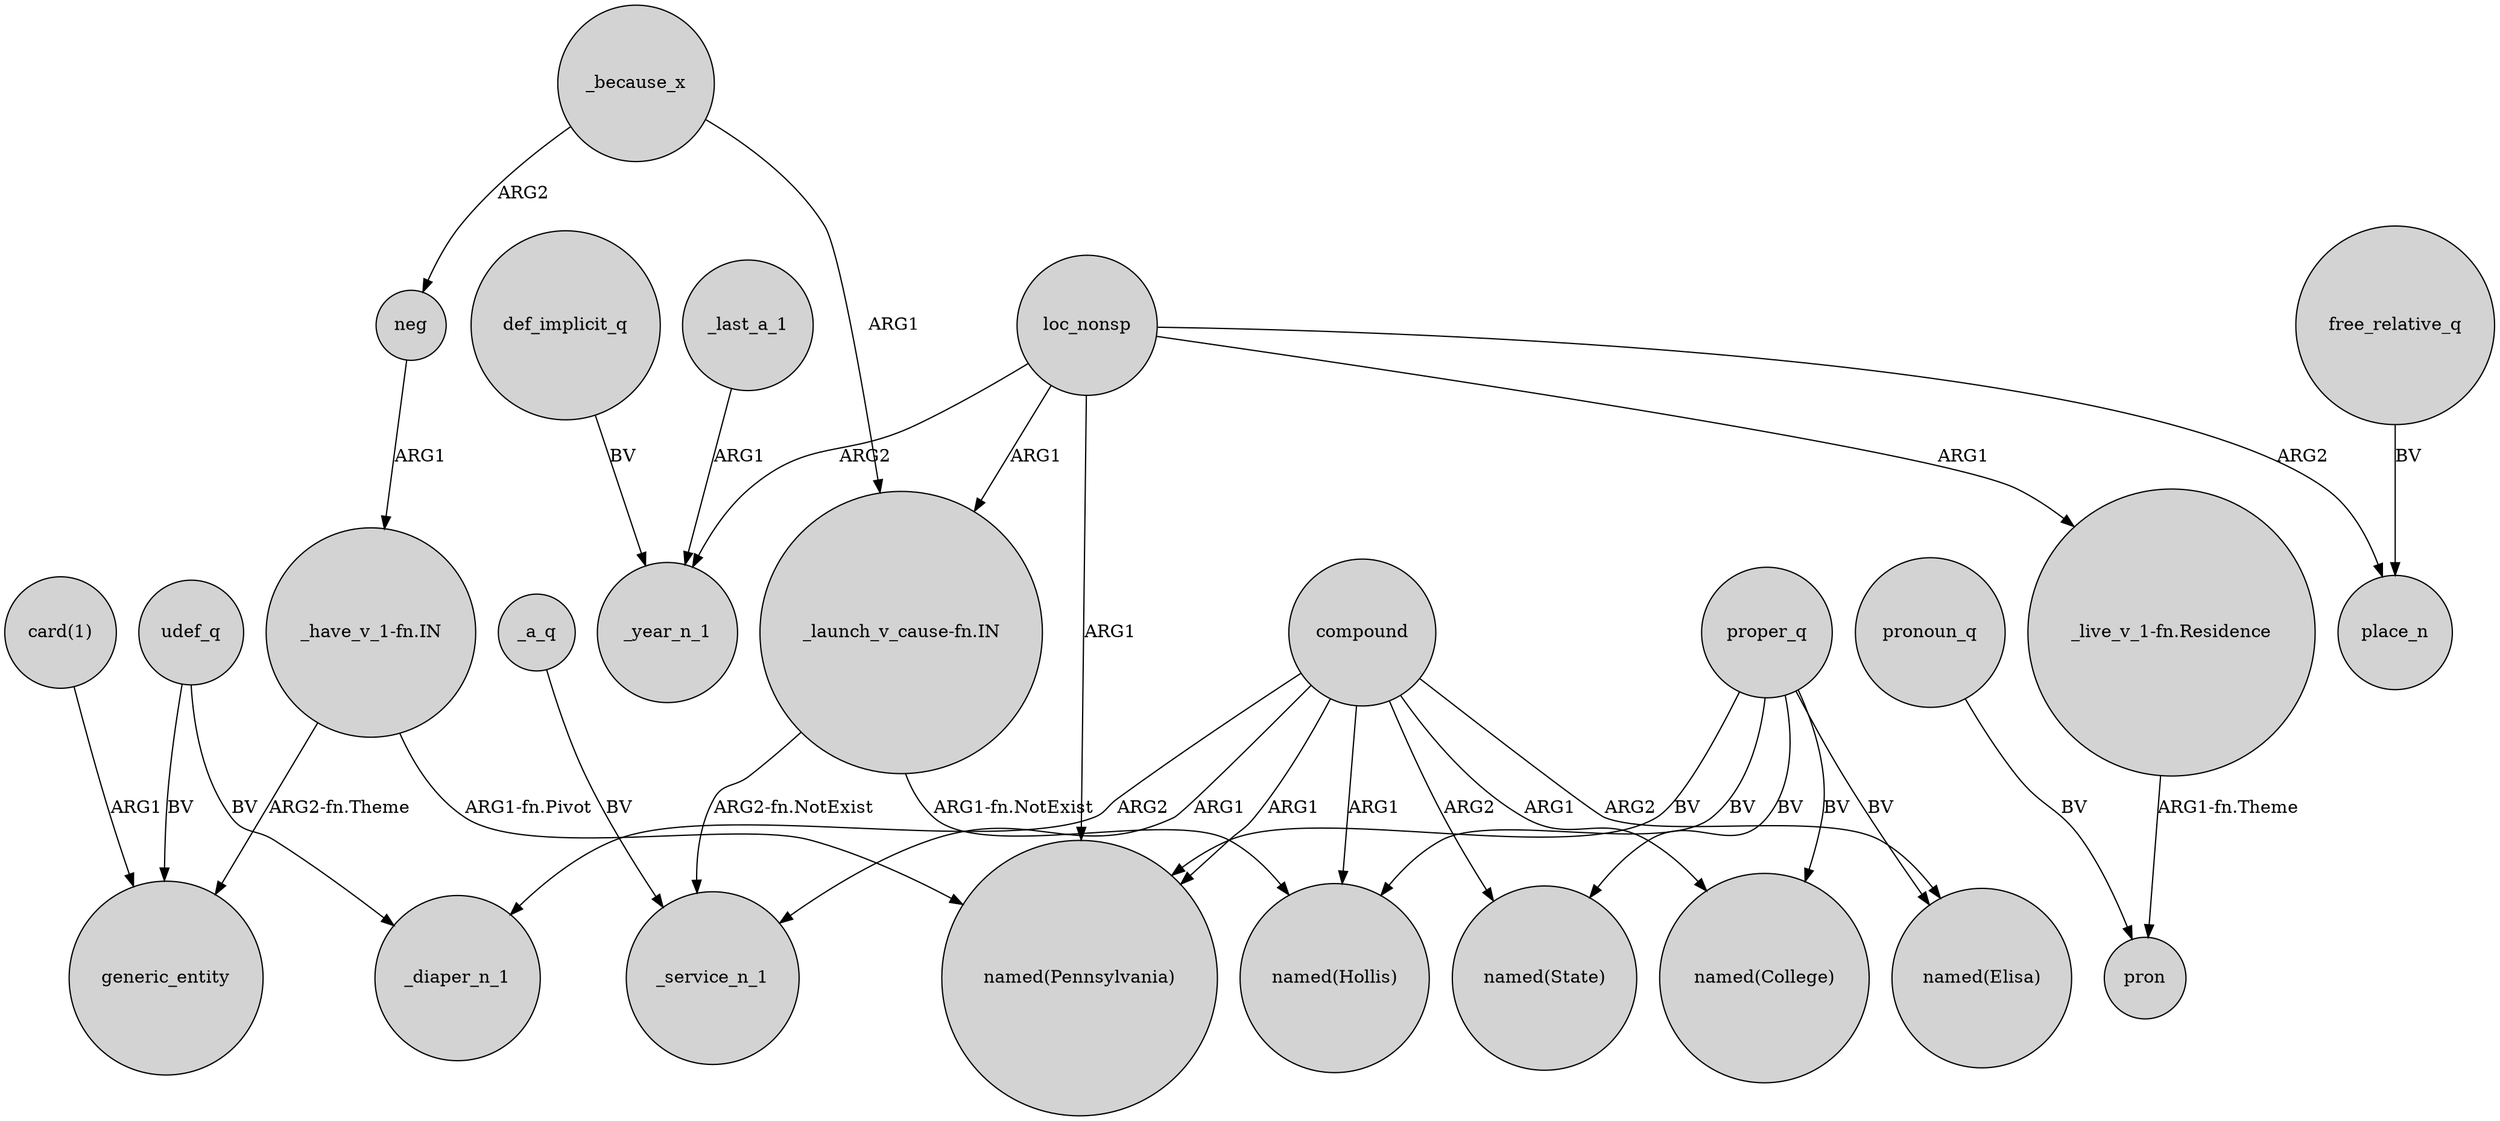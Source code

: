 digraph {
	node [shape=circle style=filled]
	proper_q -> "named(Hollis)" [label=BV]
	_because_x -> "_launch_v_cause-fn.IN" [label=ARG1]
	udef_q -> generic_entity [label=BV]
	def_implicit_q -> _year_n_1 [label=BV]
	neg -> "_have_v_1-fn.IN" [label=ARG1]
	udef_q -> _diaper_n_1 [label=BV]
	proper_q -> "named(Elisa)" [label=BV]
	compound -> _diaper_n_1 [label=ARG2]
	"_have_v_1-fn.IN" -> "named(Pennsylvania)" [label="ARG1-fn.Pivot"]
	compound -> "named(Hollis)" [label=ARG1]
	"_launch_v_cause-fn.IN" -> _service_n_1 [label="ARG2-fn.NotExist"]
	_because_x -> neg [label=ARG2]
	compound -> "named(State)" [label=ARG2]
	pronoun_q -> pron [label=BV]
	"_have_v_1-fn.IN" -> generic_entity [label="ARG2-fn.Theme"]
	"_live_v_1-fn.Residence" -> pron [label="ARG1-fn.Theme"]
	loc_nonsp -> "_launch_v_cause-fn.IN" [label=ARG1]
	_a_q -> _service_n_1 [label=BV]
	proper_q -> "named(College)" [label=BV]
	loc_nonsp -> _year_n_1 [label=ARG2]
	_last_a_1 -> _year_n_1 [label=ARG1]
	loc_nonsp -> "named(Pennsylvania)" [label=ARG1]
	loc_nonsp -> "_live_v_1-fn.Residence" [label=ARG1]
	loc_nonsp -> place_n [label=ARG2]
	"card(1)" -> generic_entity [label=ARG1]
	proper_q -> "named(State)" [label=BV]
	proper_q -> "named(Pennsylvania)" [label=BV]
	compound -> "named(Pennsylvania)" [label=ARG1]
	compound -> "named(Elisa)" [label=ARG2]
	free_relative_q -> place_n [label=BV]
	compound -> _service_n_1 [label=ARG1]
	compound -> "named(College)" [label=ARG1]
	"_launch_v_cause-fn.IN" -> "named(Hollis)" [label="ARG1-fn.NotExist"]
}
